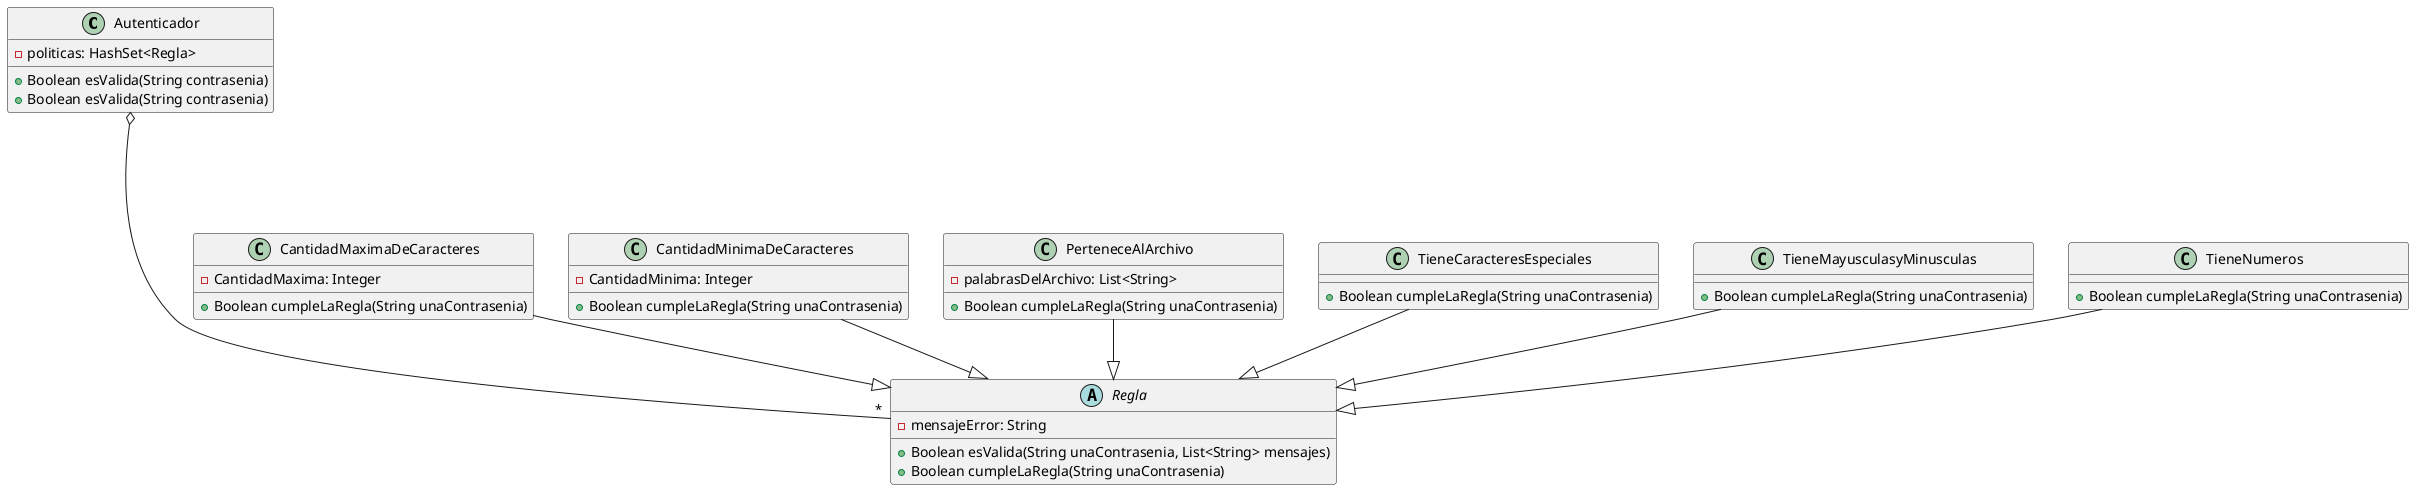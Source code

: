 @startuml

class Autenticador {
    -politicas: HashSet<Regla>

    +Boolean esValida(String contrasenia)
    +Boolean esValida(String contrasenia)
}

abstract class Regla {
    -mensajeError: String

    +Boolean esValida(String unaContrasenia, List<String> mensajes)
    +Boolean cumpleLaRegla(String unaContrasenia)
}

class CantidadMaximaDeCaracteres {
    -CantidadMaxima: Integer

    +Boolean cumpleLaRegla(String unaContrasenia)
}

class CantidadMinimaDeCaracteres {
    -CantidadMinima: Integer

    +Boolean cumpleLaRegla(String unaContrasenia)
}

class PerteneceAlArchivo {
    -palabrasDelArchivo: List<String>

    +Boolean cumpleLaRegla(String unaContrasenia)
}

class TieneCaracteresEspeciales{
    +Boolean cumpleLaRegla(String unaContrasenia)
}

class TieneMayusculasyMinusculas{
    +Boolean cumpleLaRegla(String unaContrasenia)
}

class TieneNumeros{
    +Boolean cumpleLaRegla(String unaContrasenia)
}

Autenticador o----"*" Regla
CantidadMaximaDeCaracteres --|> Regla
CantidadMinimaDeCaracteres --|> Regla
PerteneceAlArchivo --|> Regla
TieneCaracteresEspeciales --|> Regla
TieneMayusculasyMinusculas --|> Regla
TieneNumeros --|> Regla

@enduml